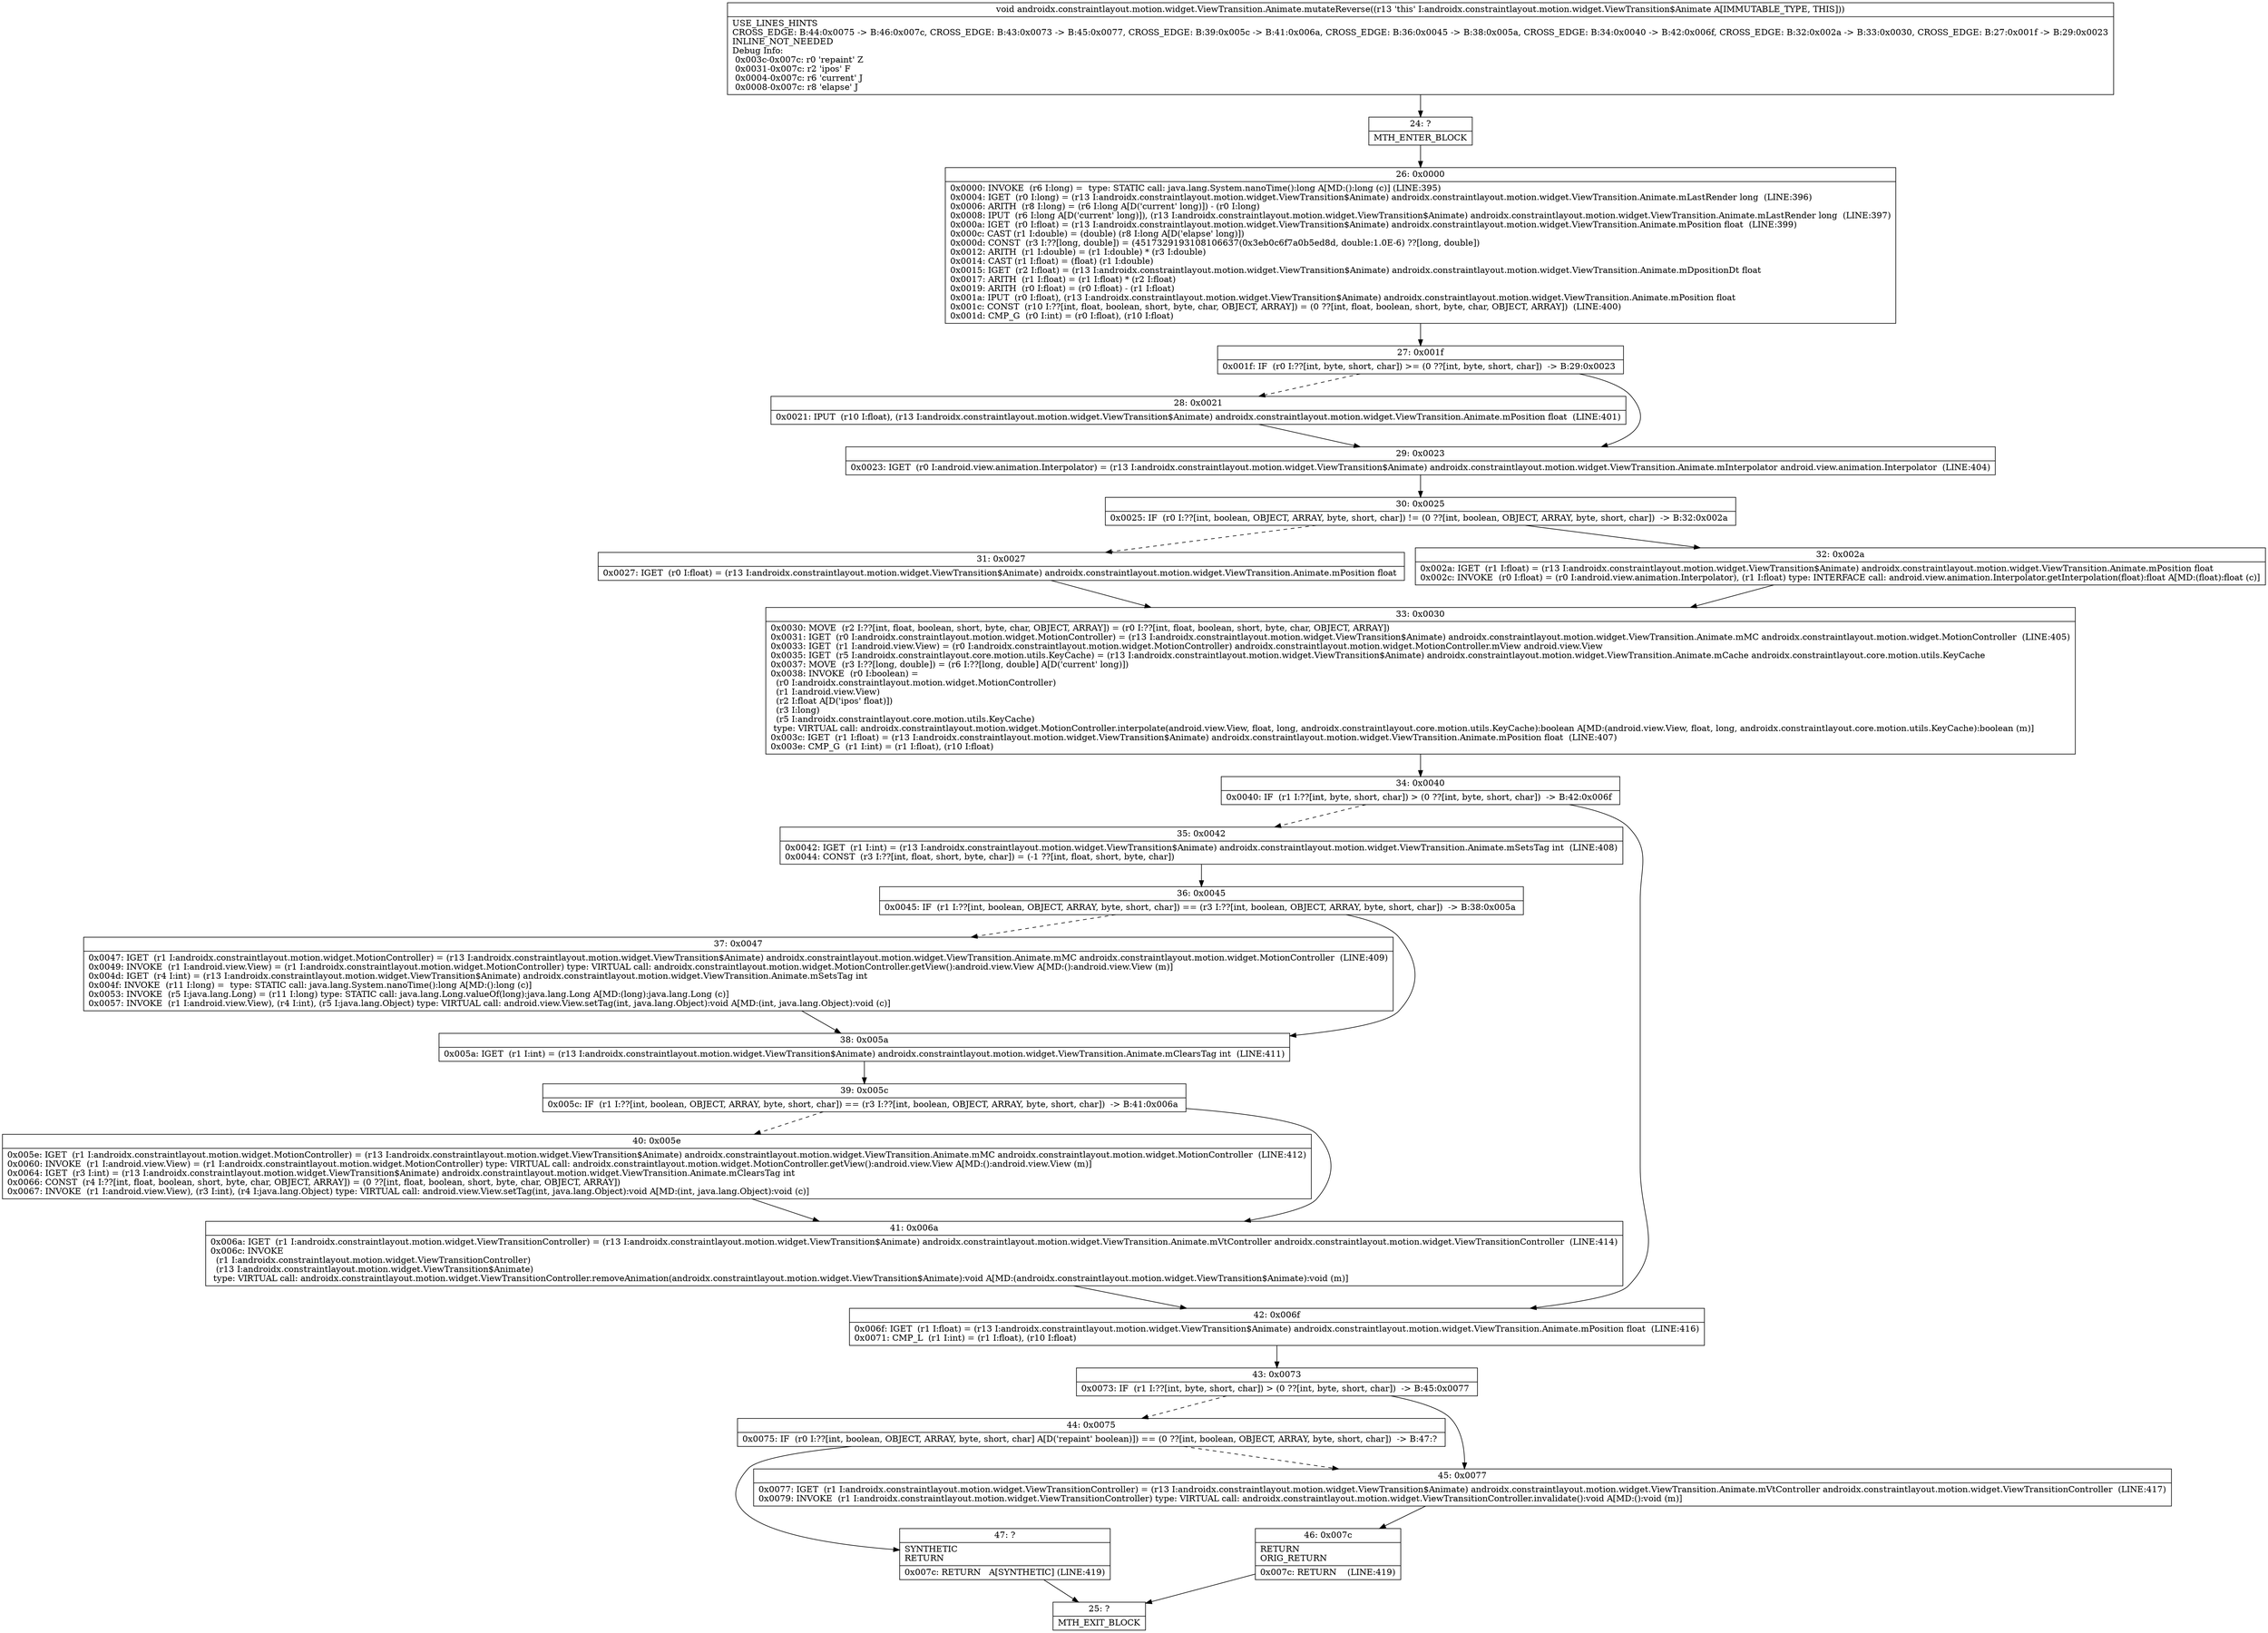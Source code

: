 digraph "CFG forandroidx.constraintlayout.motion.widget.ViewTransition.Animate.mutateReverse()V" {
Node_24 [shape=record,label="{24\:\ ?|MTH_ENTER_BLOCK\l}"];
Node_26 [shape=record,label="{26\:\ 0x0000|0x0000: INVOKE  (r6 I:long) =  type: STATIC call: java.lang.System.nanoTime():long A[MD:():long (c)] (LINE:395)\l0x0004: IGET  (r0 I:long) = (r13 I:androidx.constraintlayout.motion.widget.ViewTransition$Animate) androidx.constraintlayout.motion.widget.ViewTransition.Animate.mLastRender long  (LINE:396)\l0x0006: ARITH  (r8 I:long) = (r6 I:long A[D('current' long)]) \- (r0 I:long) \l0x0008: IPUT  (r6 I:long A[D('current' long)]), (r13 I:androidx.constraintlayout.motion.widget.ViewTransition$Animate) androidx.constraintlayout.motion.widget.ViewTransition.Animate.mLastRender long  (LINE:397)\l0x000a: IGET  (r0 I:float) = (r13 I:androidx.constraintlayout.motion.widget.ViewTransition$Animate) androidx.constraintlayout.motion.widget.ViewTransition.Animate.mPosition float  (LINE:399)\l0x000c: CAST (r1 I:double) = (double) (r8 I:long A[D('elapse' long)]) \l0x000d: CONST  (r3 I:??[long, double]) = (4517329193108106637(0x3eb0c6f7a0b5ed8d, double:1.0E\-6) ??[long, double]) \l0x0012: ARITH  (r1 I:double) = (r1 I:double) * (r3 I:double) \l0x0014: CAST (r1 I:float) = (float) (r1 I:double) \l0x0015: IGET  (r2 I:float) = (r13 I:androidx.constraintlayout.motion.widget.ViewTransition$Animate) androidx.constraintlayout.motion.widget.ViewTransition.Animate.mDpositionDt float \l0x0017: ARITH  (r1 I:float) = (r1 I:float) * (r2 I:float) \l0x0019: ARITH  (r0 I:float) = (r0 I:float) \- (r1 I:float) \l0x001a: IPUT  (r0 I:float), (r13 I:androidx.constraintlayout.motion.widget.ViewTransition$Animate) androidx.constraintlayout.motion.widget.ViewTransition.Animate.mPosition float \l0x001c: CONST  (r10 I:??[int, float, boolean, short, byte, char, OBJECT, ARRAY]) = (0 ??[int, float, boolean, short, byte, char, OBJECT, ARRAY])  (LINE:400)\l0x001d: CMP_G  (r0 I:int) = (r0 I:float), (r10 I:float) \l}"];
Node_27 [shape=record,label="{27\:\ 0x001f|0x001f: IF  (r0 I:??[int, byte, short, char]) \>= (0 ??[int, byte, short, char])  \-\> B:29:0x0023 \l}"];
Node_28 [shape=record,label="{28\:\ 0x0021|0x0021: IPUT  (r10 I:float), (r13 I:androidx.constraintlayout.motion.widget.ViewTransition$Animate) androidx.constraintlayout.motion.widget.ViewTransition.Animate.mPosition float  (LINE:401)\l}"];
Node_29 [shape=record,label="{29\:\ 0x0023|0x0023: IGET  (r0 I:android.view.animation.Interpolator) = (r13 I:androidx.constraintlayout.motion.widget.ViewTransition$Animate) androidx.constraintlayout.motion.widget.ViewTransition.Animate.mInterpolator android.view.animation.Interpolator  (LINE:404)\l}"];
Node_30 [shape=record,label="{30\:\ 0x0025|0x0025: IF  (r0 I:??[int, boolean, OBJECT, ARRAY, byte, short, char]) != (0 ??[int, boolean, OBJECT, ARRAY, byte, short, char])  \-\> B:32:0x002a \l}"];
Node_31 [shape=record,label="{31\:\ 0x0027|0x0027: IGET  (r0 I:float) = (r13 I:androidx.constraintlayout.motion.widget.ViewTransition$Animate) androidx.constraintlayout.motion.widget.ViewTransition.Animate.mPosition float \l}"];
Node_33 [shape=record,label="{33\:\ 0x0030|0x0030: MOVE  (r2 I:??[int, float, boolean, short, byte, char, OBJECT, ARRAY]) = (r0 I:??[int, float, boolean, short, byte, char, OBJECT, ARRAY]) \l0x0031: IGET  (r0 I:androidx.constraintlayout.motion.widget.MotionController) = (r13 I:androidx.constraintlayout.motion.widget.ViewTransition$Animate) androidx.constraintlayout.motion.widget.ViewTransition.Animate.mMC androidx.constraintlayout.motion.widget.MotionController  (LINE:405)\l0x0033: IGET  (r1 I:android.view.View) = (r0 I:androidx.constraintlayout.motion.widget.MotionController) androidx.constraintlayout.motion.widget.MotionController.mView android.view.View \l0x0035: IGET  (r5 I:androidx.constraintlayout.core.motion.utils.KeyCache) = (r13 I:androidx.constraintlayout.motion.widget.ViewTransition$Animate) androidx.constraintlayout.motion.widget.ViewTransition.Animate.mCache androidx.constraintlayout.core.motion.utils.KeyCache \l0x0037: MOVE  (r3 I:??[long, double]) = (r6 I:??[long, double] A[D('current' long)]) \l0x0038: INVOKE  (r0 I:boolean) = \l  (r0 I:androidx.constraintlayout.motion.widget.MotionController)\l  (r1 I:android.view.View)\l  (r2 I:float A[D('ipos' float)])\l  (r3 I:long)\l  (r5 I:androidx.constraintlayout.core.motion.utils.KeyCache)\l type: VIRTUAL call: androidx.constraintlayout.motion.widget.MotionController.interpolate(android.view.View, float, long, androidx.constraintlayout.core.motion.utils.KeyCache):boolean A[MD:(android.view.View, float, long, androidx.constraintlayout.core.motion.utils.KeyCache):boolean (m)]\l0x003c: IGET  (r1 I:float) = (r13 I:androidx.constraintlayout.motion.widget.ViewTransition$Animate) androidx.constraintlayout.motion.widget.ViewTransition.Animate.mPosition float  (LINE:407)\l0x003e: CMP_G  (r1 I:int) = (r1 I:float), (r10 I:float) \l}"];
Node_34 [shape=record,label="{34\:\ 0x0040|0x0040: IF  (r1 I:??[int, byte, short, char]) \> (0 ??[int, byte, short, char])  \-\> B:42:0x006f \l}"];
Node_35 [shape=record,label="{35\:\ 0x0042|0x0042: IGET  (r1 I:int) = (r13 I:androidx.constraintlayout.motion.widget.ViewTransition$Animate) androidx.constraintlayout.motion.widget.ViewTransition.Animate.mSetsTag int  (LINE:408)\l0x0044: CONST  (r3 I:??[int, float, short, byte, char]) = (\-1 ??[int, float, short, byte, char]) \l}"];
Node_36 [shape=record,label="{36\:\ 0x0045|0x0045: IF  (r1 I:??[int, boolean, OBJECT, ARRAY, byte, short, char]) == (r3 I:??[int, boolean, OBJECT, ARRAY, byte, short, char])  \-\> B:38:0x005a \l}"];
Node_37 [shape=record,label="{37\:\ 0x0047|0x0047: IGET  (r1 I:androidx.constraintlayout.motion.widget.MotionController) = (r13 I:androidx.constraintlayout.motion.widget.ViewTransition$Animate) androidx.constraintlayout.motion.widget.ViewTransition.Animate.mMC androidx.constraintlayout.motion.widget.MotionController  (LINE:409)\l0x0049: INVOKE  (r1 I:android.view.View) = (r1 I:androidx.constraintlayout.motion.widget.MotionController) type: VIRTUAL call: androidx.constraintlayout.motion.widget.MotionController.getView():android.view.View A[MD:():android.view.View (m)]\l0x004d: IGET  (r4 I:int) = (r13 I:androidx.constraintlayout.motion.widget.ViewTransition$Animate) androidx.constraintlayout.motion.widget.ViewTransition.Animate.mSetsTag int \l0x004f: INVOKE  (r11 I:long) =  type: STATIC call: java.lang.System.nanoTime():long A[MD:():long (c)]\l0x0053: INVOKE  (r5 I:java.lang.Long) = (r11 I:long) type: STATIC call: java.lang.Long.valueOf(long):java.lang.Long A[MD:(long):java.lang.Long (c)]\l0x0057: INVOKE  (r1 I:android.view.View), (r4 I:int), (r5 I:java.lang.Object) type: VIRTUAL call: android.view.View.setTag(int, java.lang.Object):void A[MD:(int, java.lang.Object):void (c)]\l}"];
Node_38 [shape=record,label="{38\:\ 0x005a|0x005a: IGET  (r1 I:int) = (r13 I:androidx.constraintlayout.motion.widget.ViewTransition$Animate) androidx.constraintlayout.motion.widget.ViewTransition.Animate.mClearsTag int  (LINE:411)\l}"];
Node_39 [shape=record,label="{39\:\ 0x005c|0x005c: IF  (r1 I:??[int, boolean, OBJECT, ARRAY, byte, short, char]) == (r3 I:??[int, boolean, OBJECT, ARRAY, byte, short, char])  \-\> B:41:0x006a \l}"];
Node_40 [shape=record,label="{40\:\ 0x005e|0x005e: IGET  (r1 I:androidx.constraintlayout.motion.widget.MotionController) = (r13 I:androidx.constraintlayout.motion.widget.ViewTransition$Animate) androidx.constraintlayout.motion.widget.ViewTransition.Animate.mMC androidx.constraintlayout.motion.widget.MotionController  (LINE:412)\l0x0060: INVOKE  (r1 I:android.view.View) = (r1 I:androidx.constraintlayout.motion.widget.MotionController) type: VIRTUAL call: androidx.constraintlayout.motion.widget.MotionController.getView():android.view.View A[MD:():android.view.View (m)]\l0x0064: IGET  (r3 I:int) = (r13 I:androidx.constraintlayout.motion.widget.ViewTransition$Animate) androidx.constraintlayout.motion.widget.ViewTransition.Animate.mClearsTag int \l0x0066: CONST  (r4 I:??[int, float, boolean, short, byte, char, OBJECT, ARRAY]) = (0 ??[int, float, boolean, short, byte, char, OBJECT, ARRAY]) \l0x0067: INVOKE  (r1 I:android.view.View), (r3 I:int), (r4 I:java.lang.Object) type: VIRTUAL call: android.view.View.setTag(int, java.lang.Object):void A[MD:(int, java.lang.Object):void (c)]\l}"];
Node_41 [shape=record,label="{41\:\ 0x006a|0x006a: IGET  (r1 I:androidx.constraintlayout.motion.widget.ViewTransitionController) = (r13 I:androidx.constraintlayout.motion.widget.ViewTransition$Animate) androidx.constraintlayout.motion.widget.ViewTransition.Animate.mVtController androidx.constraintlayout.motion.widget.ViewTransitionController  (LINE:414)\l0x006c: INVOKE  \l  (r1 I:androidx.constraintlayout.motion.widget.ViewTransitionController)\l  (r13 I:androidx.constraintlayout.motion.widget.ViewTransition$Animate)\l type: VIRTUAL call: androidx.constraintlayout.motion.widget.ViewTransitionController.removeAnimation(androidx.constraintlayout.motion.widget.ViewTransition$Animate):void A[MD:(androidx.constraintlayout.motion.widget.ViewTransition$Animate):void (m)]\l}"];
Node_42 [shape=record,label="{42\:\ 0x006f|0x006f: IGET  (r1 I:float) = (r13 I:androidx.constraintlayout.motion.widget.ViewTransition$Animate) androidx.constraintlayout.motion.widget.ViewTransition.Animate.mPosition float  (LINE:416)\l0x0071: CMP_L  (r1 I:int) = (r1 I:float), (r10 I:float) \l}"];
Node_43 [shape=record,label="{43\:\ 0x0073|0x0073: IF  (r1 I:??[int, byte, short, char]) \> (0 ??[int, byte, short, char])  \-\> B:45:0x0077 \l}"];
Node_44 [shape=record,label="{44\:\ 0x0075|0x0075: IF  (r0 I:??[int, boolean, OBJECT, ARRAY, byte, short, char] A[D('repaint' boolean)]) == (0 ??[int, boolean, OBJECT, ARRAY, byte, short, char])  \-\> B:47:? \l}"];
Node_47 [shape=record,label="{47\:\ ?|SYNTHETIC\lRETURN\l|0x007c: RETURN   A[SYNTHETIC] (LINE:419)\l}"];
Node_25 [shape=record,label="{25\:\ ?|MTH_EXIT_BLOCK\l}"];
Node_45 [shape=record,label="{45\:\ 0x0077|0x0077: IGET  (r1 I:androidx.constraintlayout.motion.widget.ViewTransitionController) = (r13 I:androidx.constraintlayout.motion.widget.ViewTransition$Animate) androidx.constraintlayout.motion.widget.ViewTransition.Animate.mVtController androidx.constraintlayout.motion.widget.ViewTransitionController  (LINE:417)\l0x0079: INVOKE  (r1 I:androidx.constraintlayout.motion.widget.ViewTransitionController) type: VIRTUAL call: androidx.constraintlayout.motion.widget.ViewTransitionController.invalidate():void A[MD:():void (m)]\l}"];
Node_46 [shape=record,label="{46\:\ 0x007c|RETURN\lORIG_RETURN\l|0x007c: RETURN    (LINE:419)\l}"];
Node_32 [shape=record,label="{32\:\ 0x002a|0x002a: IGET  (r1 I:float) = (r13 I:androidx.constraintlayout.motion.widget.ViewTransition$Animate) androidx.constraintlayout.motion.widget.ViewTransition.Animate.mPosition float \l0x002c: INVOKE  (r0 I:float) = (r0 I:android.view.animation.Interpolator), (r1 I:float) type: INTERFACE call: android.view.animation.Interpolator.getInterpolation(float):float A[MD:(float):float (c)]\l}"];
MethodNode[shape=record,label="{void androidx.constraintlayout.motion.widget.ViewTransition.Animate.mutateReverse((r13 'this' I:androidx.constraintlayout.motion.widget.ViewTransition$Animate A[IMMUTABLE_TYPE, THIS]))  | USE_LINES_HINTS\lCROSS_EDGE: B:44:0x0075 \-\> B:46:0x007c, CROSS_EDGE: B:43:0x0073 \-\> B:45:0x0077, CROSS_EDGE: B:39:0x005c \-\> B:41:0x006a, CROSS_EDGE: B:36:0x0045 \-\> B:38:0x005a, CROSS_EDGE: B:34:0x0040 \-\> B:42:0x006f, CROSS_EDGE: B:32:0x002a \-\> B:33:0x0030, CROSS_EDGE: B:27:0x001f \-\> B:29:0x0023\lINLINE_NOT_NEEDED\lDebug Info:\l  0x003c\-0x007c: r0 'repaint' Z\l  0x0031\-0x007c: r2 'ipos' F\l  0x0004\-0x007c: r6 'current' J\l  0x0008\-0x007c: r8 'elapse' J\l}"];
MethodNode -> Node_24;Node_24 -> Node_26;
Node_26 -> Node_27;
Node_27 -> Node_28[style=dashed];
Node_27 -> Node_29;
Node_28 -> Node_29;
Node_29 -> Node_30;
Node_30 -> Node_31[style=dashed];
Node_30 -> Node_32;
Node_31 -> Node_33;
Node_33 -> Node_34;
Node_34 -> Node_35[style=dashed];
Node_34 -> Node_42;
Node_35 -> Node_36;
Node_36 -> Node_37[style=dashed];
Node_36 -> Node_38;
Node_37 -> Node_38;
Node_38 -> Node_39;
Node_39 -> Node_40[style=dashed];
Node_39 -> Node_41;
Node_40 -> Node_41;
Node_41 -> Node_42;
Node_42 -> Node_43;
Node_43 -> Node_44[style=dashed];
Node_43 -> Node_45;
Node_44 -> Node_45[style=dashed];
Node_44 -> Node_47;
Node_47 -> Node_25;
Node_45 -> Node_46;
Node_46 -> Node_25;
Node_32 -> Node_33;
}

